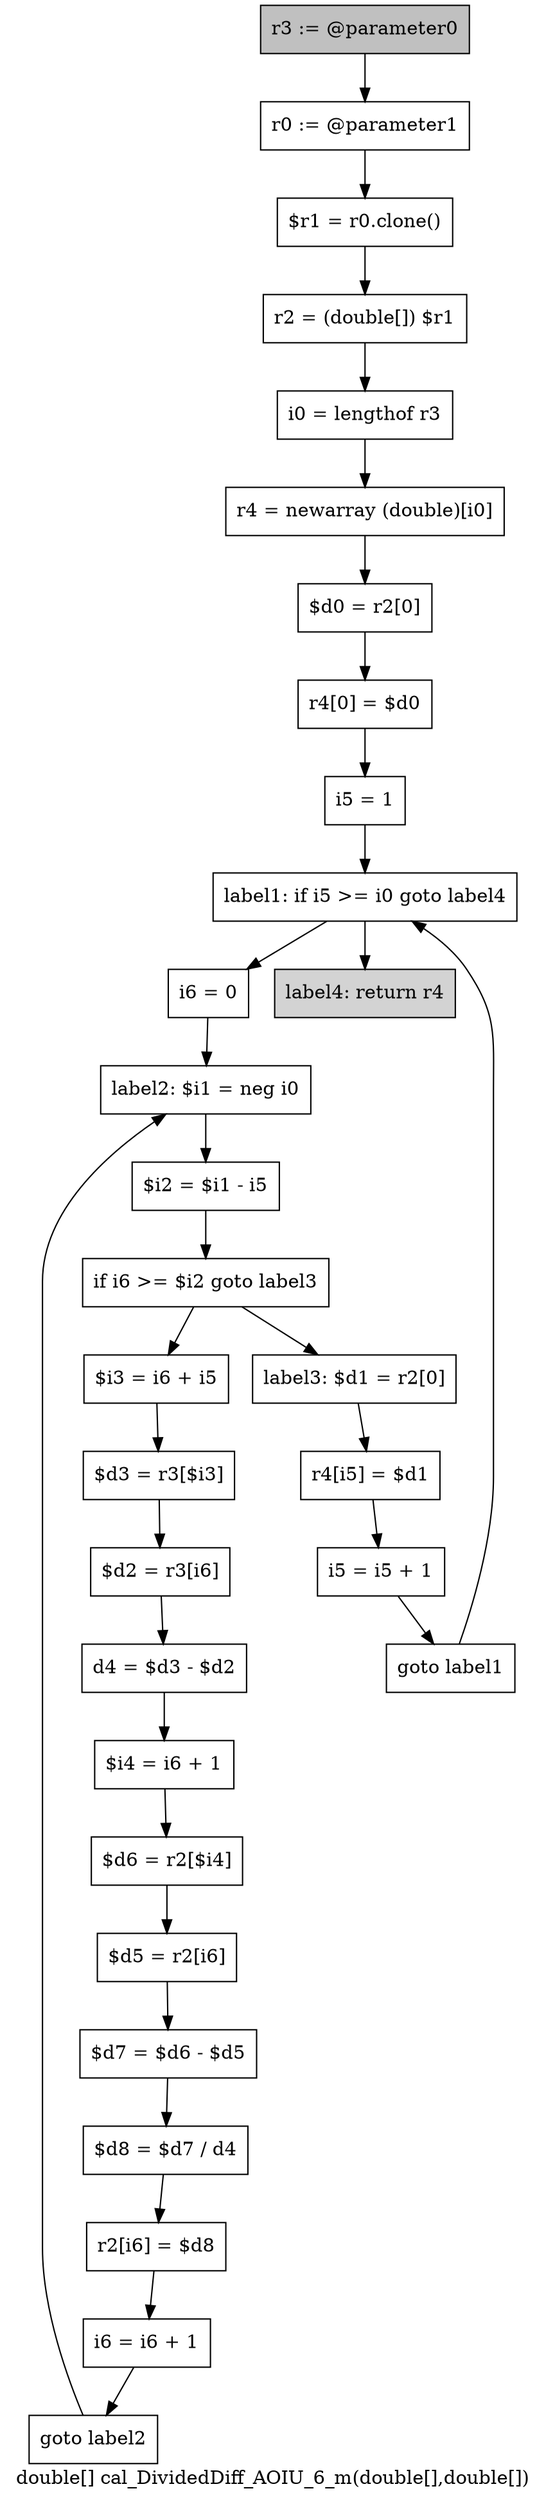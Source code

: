 digraph "double[] cal_DividedDiff_AOIU_6_m(double[],double[])" {
    label="double[] cal_DividedDiff_AOIU_6_m(double[],double[])";
    node [shape=box];
    "0" [style=filled,fillcolor=gray,label="r3 := @parameter0",];
    "1" [label="r0 := @parameter1",];
    "0"->"1";
    "2" [label="$r1 = r0.clone()",];
    "1"->"2";
    "3" [label="r2 = (double[]) $r1",];
    "2"->"3";
    "4" [label="i0 = lengthof r3",];
    "3"->"4";
    "5" [label="r4 = newarray (double)[i0]",];
    "4"->"5";
    "6" [label="$d0 = r2[0]",];
    "5"->"6";
    "7" [label="r4[0] = $d0",];
    "6"->"7";
    "8" [label="i5 = 1",];
    "7"->"8";
    "9" [label="label1: if i5 >= i0 goto label4",];
    "8"->"9";
    "10" [label="i6 = 0",];
    "9"->"10";
    "30" [style=filled,fillcolor=lightgray,label="label4: return r4",];
    "9"->"30";
    "11" [label="label2: $i1 = neg i0",];
    "10"->"11";
    "12" [label="$i2 = $i1 - i5",];
    "11"->"12";
    "13" [label="if i6 >= $i2 goto label3",];
    "12"->"13";
    "14" [label="$i3 = i6 + i5",];
    "13"->"14";
    "26" [label="label3: $d1 = r2[0]",];
    "13"->"26";
    "15" [label="$d3 = r3[$i3]",];
    "14"->"15";
    "16" [label="$d2 = r3[i6]",];
    "15"->"16";
    "17" [label="d4 = $d3 - $d2",];
    "16"->"17";
    "18" [label="$i4 = i6 + 1",];
    "17"->"18";
    "19" [label="$d6 = r2[$i4]",];
    "18"->"19";
    "20" [label="$d5 = r2[i6]",];
    "19"->"20";
    "21" [label="$d7 = $d6 - $d5",];
    "20"->"21";
    "22" [label="$d8 = $d7 / d4",];
    "21"->"22";
    "23" [label="r2[i6] = $d8",];
    "22"->"23";
    "24" [label="i6 = i6 + 1",];
    "23"->"24";
    "25" [label="goto label2",];
    "24"->"25";
    "25"->"11";
    "27" [label="r4[i5] = $d1",];
    "26"->"27";
    "28" [label="i5 = i5 + 1",];
    "27"->"28";
    "29" [label="goto label1",];
    "28"->"29";
    "29"->"9";
}
